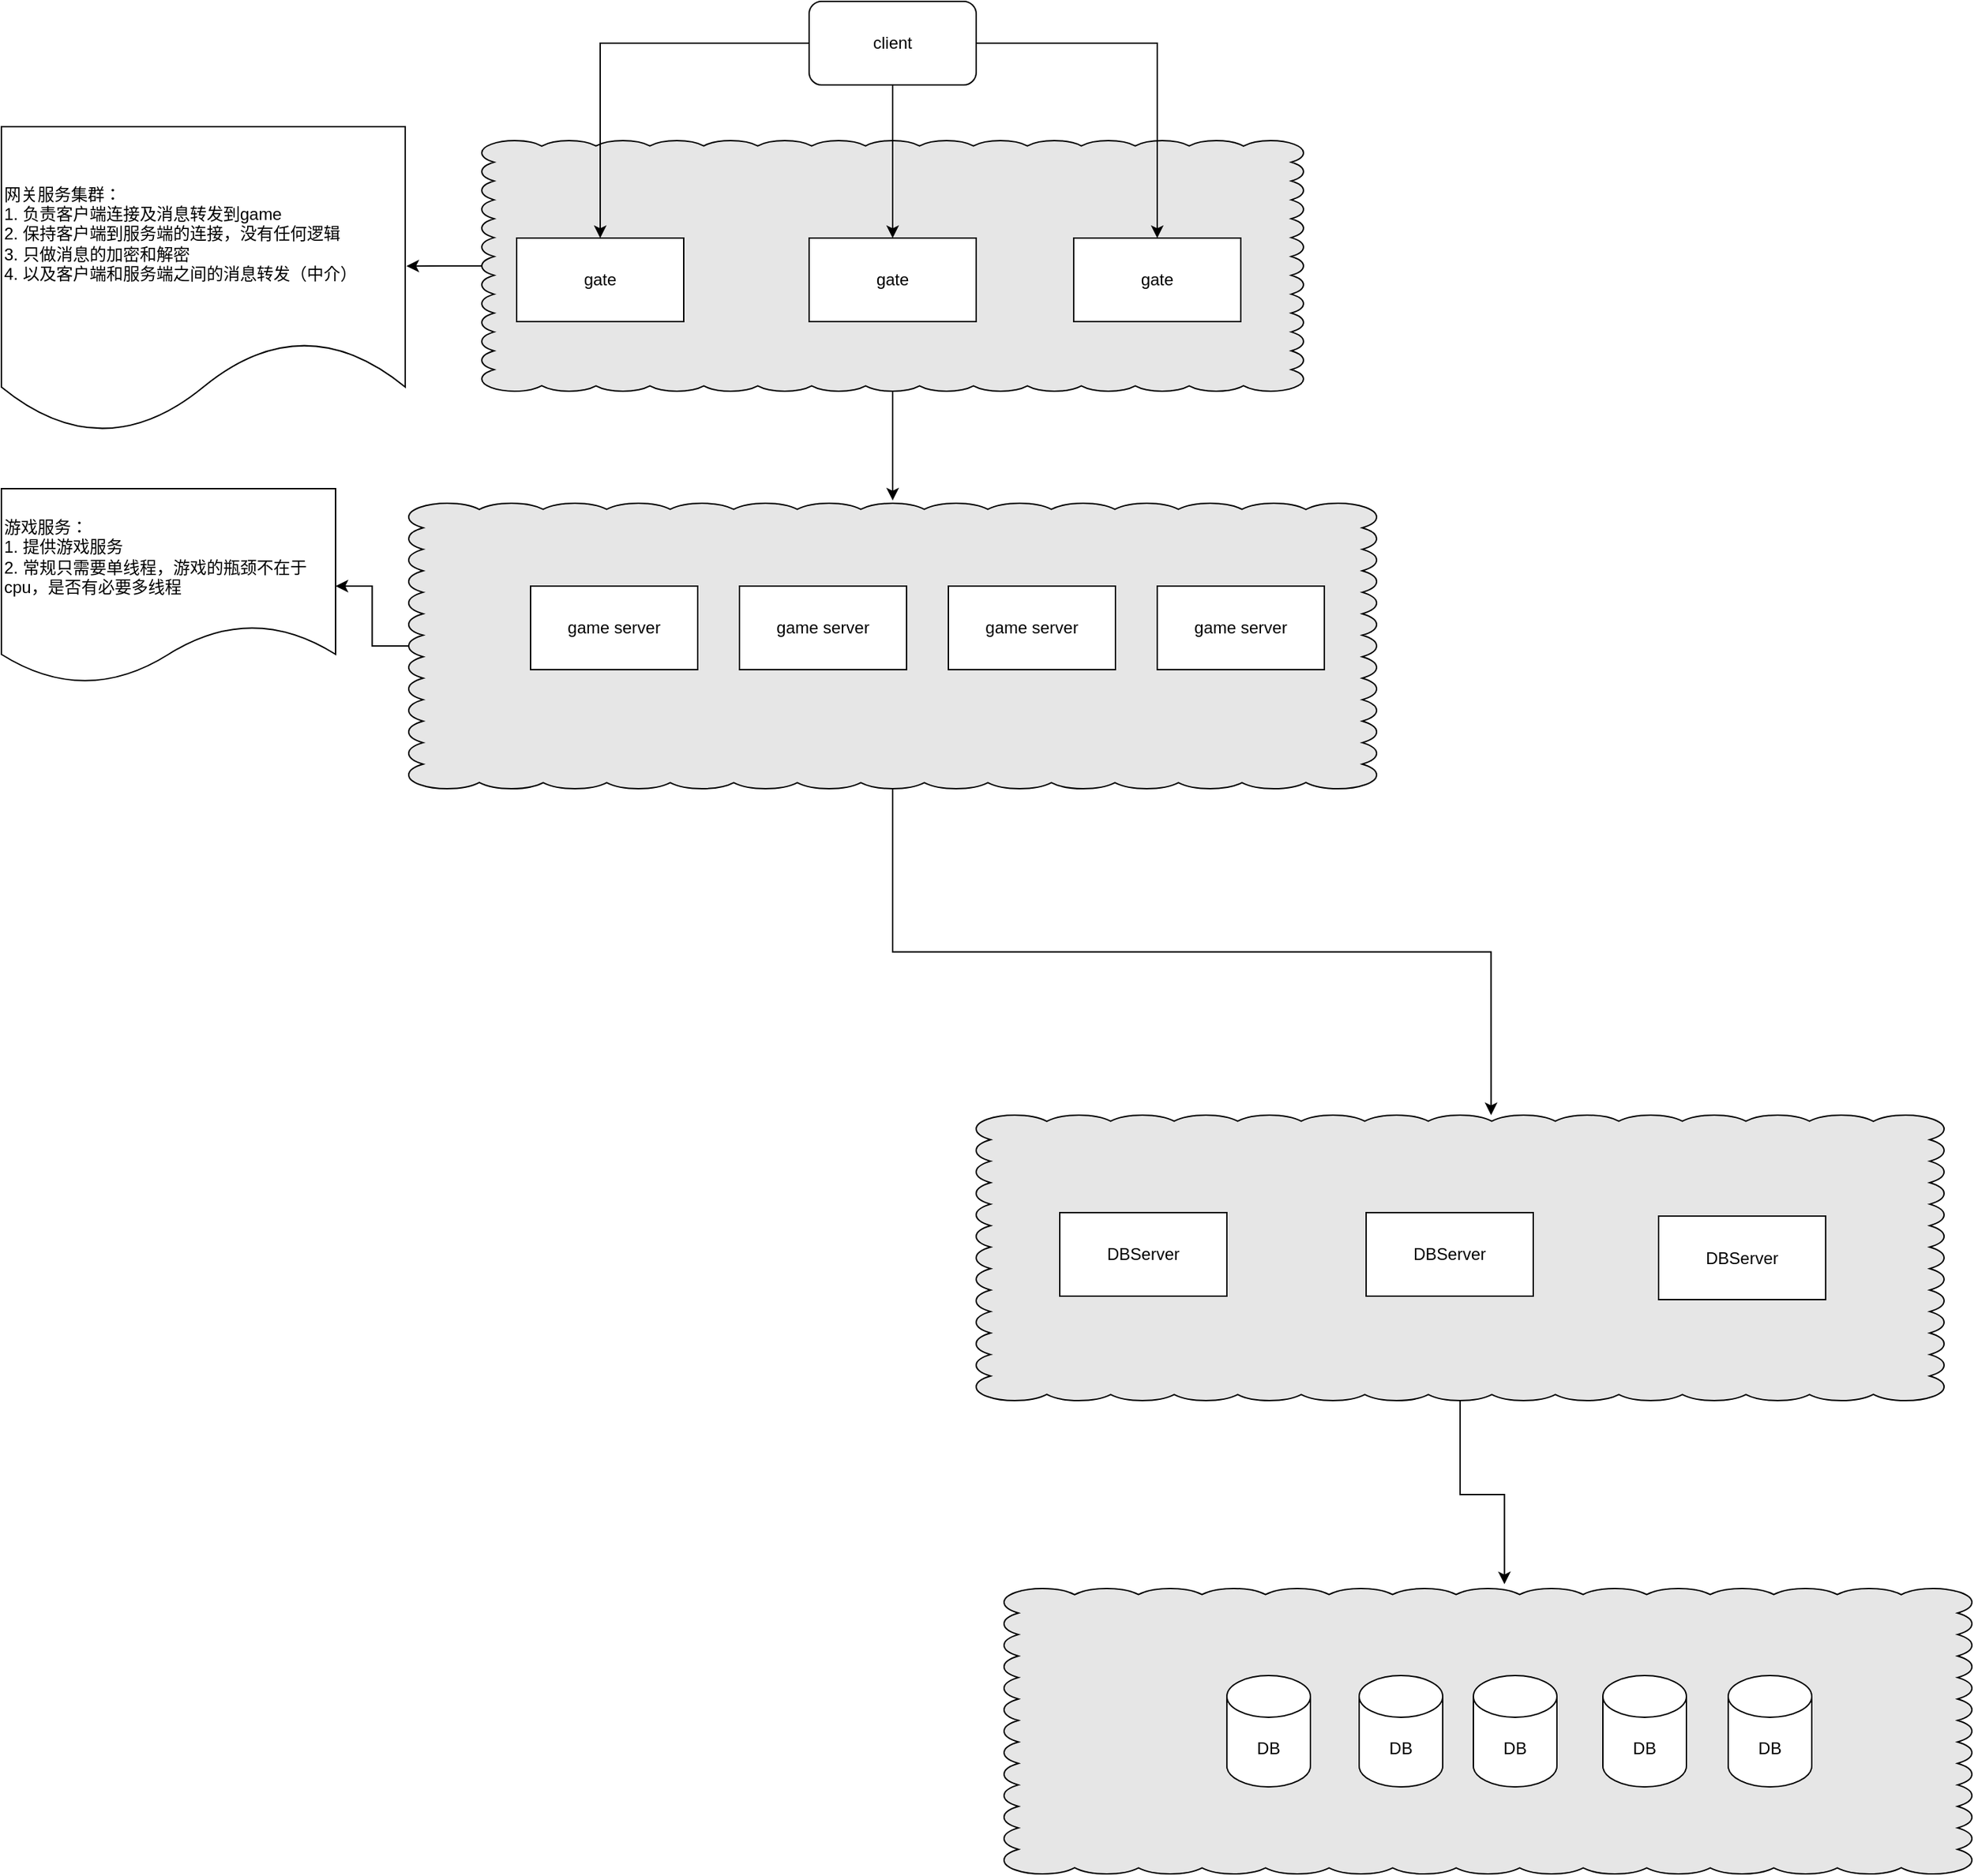 <mxfile version="20.0.4" type="github">
  <diagram id="45RmcQwW8viM3m_gwqca" name="Page-1">
    <mxGraphModel dx="2061" dy="825" grid="1" gridSize="10" guides="1" tooltips="1" connect="1" arrows="1" fold="1" page="1" pageScale="1" pageWidth="827" pageHeight="1169" math="0" shadow="0">
      <root>
        <mxCell id="0" />
        <mxCell id="1" parent="0" />
        <mxCell id="rf_tWpSHwQ17WiCS_95F-34" value="" style="whiteSpace=wrap;html=1;shape=mxgraph.basic.cloud_rect;labelBackgroundColor=none;fillColor=#E6E6E6;" vertex="1" parent="1">
          <mxGeometry x="530" y="1180" width="695" height="205" as="geometry" />
        </mxCell>
        <mxCell id="rf_tWpSHwQ17WiCS_95F-25" value="" style="edgeStyle=orthogonalEdgeStyle;rounded=0;orthogonalLoop=1;jettySize=auto;html=1;" edge="1" parent="1" source="rf_tWpSHwQ17WiCS_95F-23" target="rf_tWpSHwQ17WiCS_95F-12">
          <mxGeometry relative="1" as="geometry" />
        </mxCell>
        <mxCell id="rf_tWpSHwQ17WiCS_95F-45" style="edgeStyle=orthogonalEdgeStyle;rounded=0;orthogonalLoop=1;jettySize=auto;html=1;entryX=0.532;entryY=0;entryDx=0;entryDy=0;entryPerimeter=0;" edge="1" parent="1" source="rf_tWpSHwQ17WiCS_95F-23" target="rf_tWpSHwQ17WiCS_95F-41">
          <mxGeometry relative="1" as="geometry" />
        </mxCell>
        <mxCell id="rf_tWpSHwQ17WiCS_95F-23" value="" style="whiteSpace=wrap;html=1;shape=mxgraph.basic.cloud_rect;labelBackgroundColor=none;fillColor=#E6E6E6;" vertex="1" parent="1">
          <mxGeometry x="102.5" y="400.5" width="695" height="205" as="geometry" />
        </mxCell>
        <mxCell id="rf_tWpSHwQ17WiCS_95F-22" style="edgeStyle=orthogonalEdgeStyle;rounded=0;orthogonalLoop=1;jettySize=auto;html=1;entryX=0.5;entryY=-0.01;entryDx=0;entryDy=0;entryPerimeter=0;" edge="1" parent="1" source="rf_tWpSHwQ17WiCS_95F-21" target="rf_tWpSHwQ17WiCS_95F-23">
          <mxGeometry relative="1" as="geometry">
            <mxPoint x="450" y="390" as="targetPoint" />
          </mxGeometry>
        </mxCell>
        <mxCell id="rf_tWpSHwQ17WiCS_95F-24" style="edgeStyle=orthogonalEdgeStyle;rounded=0;orthogonalLoop=1;jettySize=auto;html=1;entryX=1.003;entryY=0.455;entryDx=0;entryDy=0;entryPerimeter=0;" edge="1" parent="1" source="rf_tWpSHwQ17WiCS_95F-21" target="rf_tWpSHwQ17WiCS_95F-9">
          <mxGeometry relative="1" as="geometry" />
        </mxCell>
        <mxCell id="rf_tWpSHwQ17WiCS_95F-21" value="" style="whiteSpace=wrap;html=1;shape=mxgraph.basic.cloud_rect;labelBackgroundColor=none;fillColor=#E6E6E6;" vertex="1" parent="1">
          <mxGeometry x="155" y="140" width="590" height="180" as="geometry" />
        </mxCell>
        <mxCell id="rf_tWpSHwQ17WiCS_95F-7" style="edgeStyle=orthogonalEdgeStyle;rounded=0;orthogonalLoop=1;jettySize=auto;html=1;" edge="1" parent="1" source="rf_tWpSHwQ17WiCS_95F-2" target="rf_tWpSHwQ17WiCS_95F-3">
          <mxGeometry relative="1" as="geometry" />
        </mxCell>
        <mxCell id="rf_tWpSHwQ17WiCS_95F-8" style="edgeStyle=orthogonalEdgeStyle;rounded=0;orthogonalLoop=1;jettySize=auto;html=1;entryX=0.5;entryY=0;entryDx=0;entryDy=0;" edge="1" parent="1" source="rf_tWpSHwQ17WiCS_95F-2" target="rf_tWpSHwQ17WiCS_95F-5">
          <mxGeometry relative="1" as="geometry" />
        </mxCell>
        <mxCell id="rf_tWpSHwQ17WiCS_95F-26" style="edgeStyle=orthogonalEdgeStyle;rounded=0;orthogonalLoop=1;jettySize=auto;html=1;" edge="1" parent="1" source="rf_tWpSHwQ17WiCS_95F-2" target="rf_tWpSHwQ17WiCS_95F-4">
          <mxGeometry relative="1" as="geometry" />
        </mxCell>
        <mxCell id="rf_tWpSHwQ17WiCS_95F-2" value="client" style="rounded=1;whiteSpace=wrap;html=1;" vertex="1" parent="1">
          <mxGeometry x="390" y="40" width="120" height="60" as="geometry" />
        </mxCell>
        <mxCell id="rf_tWpSHwQ17WiCS_95F-3" value="gate" style="rounded=0;whiteSpace=wrap;html=1;" vertex="1" parent="1">
          <mxGeometry x="180" y="210" width="120" height="60" as="geometry" />
        </mxCell>
        <mxCell id="rf_tWpSHwQ17WiCS_95F-4" value="gate" style="rounded=0;whiteSpace=wrap;html=1;" vertex="1" parent="1">
          <mxGeometry x="390" y="210" width="120" height="60" as="geometry" />
        </mxCell>
        <mxCell id="rf_tWpSHwQ17WiCS_95F-5" value="gate" style="rounded=0;whiteSpace=wrap;html=1;" vertex="1" parent="1">
          <mxGeometry x="580" y="210" width="120" height="60" as="geometry" />
        </mxCell>
        <mxCell id="rf_tWpSHwQ17WiCS_95F-9" value="网关服务集群：&lt;br&gt;1. 负责客户端连接及消息转发到game&lt;br&gt;2. 保持客户端到服务端的连接，没有任何逻辑&lt;br&gt;3. 只做消息的加密和解密&lt;br&gt;&lt;div style=&quot;&quot;&gt;&lt;span style=&quot;background-color: initial;&quot;&gt;4. 以及客户端和服务端之间的消息转发（中介）&lt;/span&gt;&lt;/div&gt;" style="shape=document;whiteSpace=wrap;html=1;boundedLbl=1;rounded=0;align=left;" vertex="1" parent="1">
          <mxGeometry x="-190" y="130" width="290" height="220" as="geometry" />
        </mxCell>
        <mxCell id="rf_tWpSHwQ17WiCS_95F-11" value="game server" style="rounded=0;whiteSpace=wrap;html=1;" vertex="1" parent="1">
          <mxGeometry x="190" y="460" width="120" height="60" as="geometry" />
        </mxCell>
        <mxCell id="rf_tWpSHwQ17WiCS_95F-12" value="游戏服务：&lt;br&gt;1. 提供游戏服务&lt;br&gt;2. 常规只需要单线程，游戏的瓶颈不在于cpu，是否有必要多线程" style="shape=document;whiteSpace=wrap;html=1;boundedLbl=1;rounded=0;align=left;" vertex="1" parent="1">
          <mxGeometry x="-190" y="390" width="240" height="140" as="geometry" />
        </mxCell>
        <mxCell id="rf_tWpSHwQ17WiCS_95F-14" value="game server" style="rounded=0;whiteSpace=wrap;html=1;" vertex="1" parent="1">
          <mxGeometry x="340" y="460" width="120" height="60" as="geometry" />
        </mxCell>
        <mxCell id="rf_tWpSHwQ17WiCS_95F-15" value="game server" style="rounded=0;whiteSpace=wrap;html=1;" vertex="1" parent="1">
          <mxGeometry x="490" y="460" width="120" height="60" as="geometry" />
        </mxCell>
        <mxCell id="rf_tWpSHwQ17WiCS_95F-16" value="game server" style="rounded=0;whiteSpace=wrap;html=1;" vertex="1" parent="1">
          <mxGeometry x="640" y="460" width="120" height="60" as="geometry" />
        </mxCell>
        <mxCell id="rf_tWpSHwQ17WiCS_95F-29" value="DB" style="shape=cylinder3;whiteSpace=wrap;html=1;boundedLbl=1;backgroundOutline=1;size=15;labelBackgroundColor=none;fillColor=#FFFFFF;" vertex="1" parent="1">
          <mxGeometry x="690" y="1242.5" width="60" height="80" as="geometry" />
        </mxCell>
        <mxCell id="rf_tWpSHwQ17WiCS_95F-30" value="DB" style="shape=cylinder3;whiteSpace=wrap;html=1;boundedLbl=1;backgroundOutline=1;size=15;labelBackgroundColor=none;fillColor=#FFFFFF;" vertex="1" parent="1">
          <mxGeometry x="785" y="1242.5" width="60" height="80" as="geometry" />
        </mxCell>
        <mxCell id="rf_tWpSHwQ17WiCS_95F-31" value="DB" style="shape=cylinder3;whiteSpace=wrap;html=1;boundedLbl=1;backgroundOutline=1;size=15;labelBackgroundColor=none;fillColor=#FFFFFF;" vertex="1" parent="1">
          <mxGeometry x="867" y="1242.5" width="60" height="80" as="geometry" />
        </mxCell>
        <mxCell id="rf_tWpSHwQ17WiCS_95F-32" value="DB" style="shape=cylinder3;whiteSpace=wrap;html=1;boundedLbl=1;backgroundOutline=1;size=15;labelBackgroundColor=none;fillColor=#FFFFFF;" vertex="1" parent="1">
          <mxGeometry x="960" y="1242.5" width="60" height="80" as="geometry" />
        </mxCell>
        <mxCell id="rf_tWpSHwQ17WiCS_95F-33" value="DB" style="shape=cylinder3;whiteSpace=wrap;html=1;boundedLbl=1;backgroundOutline=1;size=15;labelBackgroundColor=none;fillColor=#FFFFFF;" vertex="1" parent="1">
          <mxGeometry x="1050" y="1242.5" width="60" height="80" as="geometry" />
        </mxCell>
        <mxCell id="rf_tWpSHwQ17WiCS_95F-46" style="edgeStyle=orthogonalEdgeStyle;rounded=0;orthogonalLoop=1;jettySize=auto;html=1;entryX=0.517;entryY=-0.015;entryDx=0;entryDy=0;entryPerimeter=0;" edge="1" parent="1" source="rf_tWpSHwQ17WiCS_95F-41" target="rf_tWpSHwQ17WiCS_95F-34">
          <mxGeometry relative="1" as="geometry" />
        </mxCell>
        <mxCell id="rf_tWpSHwQ17WiCS_95F-41" value="" style="whiteSpace=wrap;html=1;shape=mxgraph.basic.cloud_rect;labelBackgroundColor=none;fillColor=#E6E6E6;" vertex="1" parent="1">
          <mxGeometry x="510" y="840" width="695" height="205" as="geometry" />
        </mxCell>
        <mxCell id="rf_tWpSHwQ17WiCS_95F-42" value="DBServer" style="rounded=0;whiteSpace=wrap;html=1;labelBackgroundColor=none;fillColor=#FFFFFF;" vertex="1" parent="1">
          <mxGeometry x="570" y="910" width="120" height="60" as="geometry" />
        </mxCell>
        <mxCell id="rf_tWpSHwQ17WiCS_95F-43" value="DBServer" style="rounded=0;whiteSpace=wrap;html=1;labelBackgroundColor=none;fillColor=#FFFFFF;" vertex="1" parent="1">
          <mxGeometry x="790" y="910" width="120" height="60" as="geometry" />
        </mxCell>
        <mxCell id="rf_tWpSHwQ17WiCS_95F-44" value="DBServer" style="rounded=0;whiteSpace=wrap;html=1;labelBackgroundColor=none;fillColor=#FFFFFF;" vertex="1" parent="1">
          <mxGeometry x="1000" y="912.5" width="120" height="60" as="geometry" />
        </mxCell>
      </root>
    </mxGraphModel>
  </diagram>
</mxfile>
